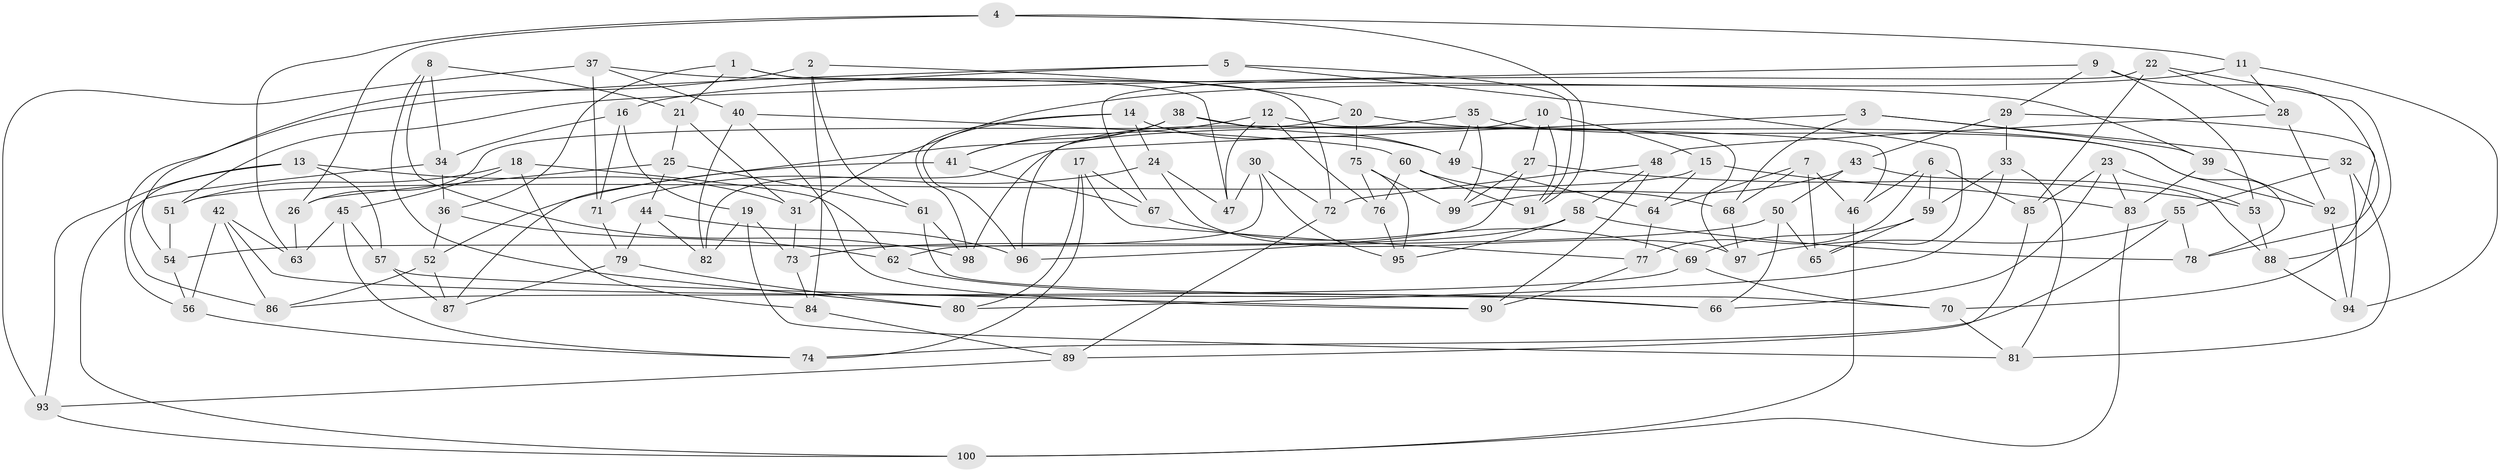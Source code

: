 // Generated by graph-tools (version 1.1) at 2025/39/02/21/25 10:39:00]
// undirected, 100 vertices, 200 edges
graph export_dot {
graph [start="1"]
  node [color=gray90,style=filled];
  1;
  2;
  3;
  4;
  5;
  6;
  7;
  8;
  9;
  10;
  11;
  12;
  13;
  14;
  15;
  16;
  17;
  18;
  19;
  20;
  21;
  22;
  23;
  24;
  25;
  26;
  27;
  28;
  29;
  30;
  31;
  32;
  33;
  34;
  35;
  36;
  37;
  38;
  39;
  40;
  41;
  42;
  43;
  44;
  45;
  46;
  47;
  48;
  49;
  50;
  51;
  52;
  53;
  54;
  55;
  56;
  57;
  58;
  59;
  60;
  61;
  62;
  63;
  64;
  65;
  66;
  67;
  68;
  69;
  70;
  71;
  72;
  73;
  74;
  75;
  76;
  77;
  78;
  79;
  80;
  81;
  82;
  83;
  84;
  85;
  86;
  87;
  88;
  89;
  90;
  91;
  92;
  93;
  94;
  95;
  96;
  97;
  98;
  99;
  100;
  1 -- 47;
  1 -- 72;
  1 -- 36;
  1 -- 21;
  2 -- 20;
  2 -- 84;
  2 -- 54;
  2 -- 61;
  3 -- 39;
  3 -- 68;
  3 -- 32;
  3 -- 82;
  4 -- 26;
  4 -- 11;
  4 -- 63;
  4 -- 91;
  5 -- 65;
  5 -- 16;
  5 -- 91;
  5 -- 56;
  6 -- 77;
  6 -- 85;
  6 -- 59;
  6 -- 46;
  7 -- 65;
  7 -- 68;
  7 -- 64;
  7 -- 46;
  8 -- 34;
  8 -- 80;
  8 -- 98;
  8 -- 21;
  9 -- 78;
  9 -- 53;
  9 -- 29;
  9 -- 51;
  10 -- 27;
  10 -- 98;
  10 -- 91;
  10 -- 15;
  11 -- 28;
  11 -- 94;
  11 -- 31;
  12 -- 47;
  12 -- 41;
  12 -- 97;
  12 -- 76;
  13 -- 31;
  13 -- 93;
  13 -- 57;
  13 -- 86;
  14 -- 24;
  14 -- 96;
  14 -- 49;
  14 -- 98;
  15 -- 83;
  15 -- 51;
  15 -- 64;
  16 -- 34;
  16 -- 71;
  16 -- 19;
  17 -- 77;
  17 -- 67;
  17 -- 80;
  17 -- 74;
  18 -- 51;
  18 -- 62;
  18 -- 45;
  18 -- 84;
  19 -- 82;
  19 -- 73;
  19 -- 81;
  20 -- 75;
  20 -- 26;
  20 -- 92;
  21 -- 25;
  21 -- 31;
  22 -- 85;
  22 -- 28;
  22 -- 67;
  22 -- 88;
  23 -- 83;
  23 -- 85;
  23 -- 66;
  23 -- 53;
  24 -- 47;
  24 -- 97;
  24 -- 71;
  25 -- 61;
  25 -- 26;
  25 -- 44;
  26 -- 63;
  27 -- 99;
  27 -- 53;
  27 -- 96;
  28 -- 92;
  28 -- 48;
  29 -- 70;
  29 -- 33;
  29 -- 43;
  30 -- 47;
  30 -- 95;
  30 -- 62;
  30 -- 72;
  31 -- 73;
  32 -- 94;
  32 -- 55;
  32 -- 81;
  33 -- 81;
  33 -- 80;
  33 -- 59;
  34 -- 100;
  34 -- 36;
  35 -- 96;
  35 -- 78;
  35 -- 49;
  35 -- 99;
  36 -- 52;
  36 -- 62;
  37 -- 93;
  37 -- 71;
  37 -- 39;
  37 -- 40;
  38 -- 87;
  38 -- 46;
  38 -- 41;
  38 -- 49;
  39 -- 83;
  39 -- 92;
  40 -- 60;
  40 -- 90;
  40 -- 82;
  41 -- 67;
  41 -- 52;
  42 -- 56;
  42 -- 63;
  42 -- 66;
  42 -- 86;
  43 -- 50;
  43 -- 88;
  43 -- 99;
  44 -- 96;
  44 -- 79;
  44 -- 82;
  45 -- 74;
  45 -- 57;
  45 -- 63;
  46 -- 100;
  48 -- 90;
  48 -- 58;
  48 -- 72;
  49 -- 64;
  50 -- 65;
  50 -- 54;
  50 -- 66;
  51 -- 54;
  52 -- 87;
  52 -- 86;
  53 -- 88;
  54 -- 56;
  55 -- 74;
  55 -- 97;
  55 -- 78;
  56 -- 74;
  57 -- 87;
  57 -- 90;
  58 -- 95;
  58 -- 78;
  58 -- 73;
  59 -- 69;
  59 -- 65;
  60 -- 91;
  60 -- 76;
  60 -- 68;
  61 -- 70;
  61 -- 98;
  62 -- 66;
  64 -- 77;
  67 -- 69;
  68 -- 97;
  69 -- 70;
  69 -- 86;
  70 -- 81;
  71 -- 79;
  72 -- 89;
  73 -- 84;
  75 -- 95;
  75 -- 76;
  75 -- 99;
  76 -- 95;
  77 -- 90;
  79 -- 80;
  79 -- 87;
  83 -- 100;
  84 -- 89;
  85 -- 89;
  88 -- 94;
  89 -- 93;
  92 -- 94;
  93 -- 100;
}
